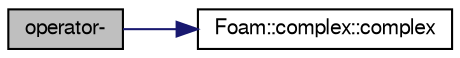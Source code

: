 digraph "operator-"
{
  bgcolor="transparent";
  edge [fontname="FreeSans",fontsize="10",labelfontname="FreeSans",labelfontsize="10"];
  node [fontname="FreeSans",fontsize="10",shape=record];
  rankdir="LR";
  Node113384 [label="operator-",height=0.2,width=0.4,color="black", fillcolor="grey75", style="filled", fontcolor="black"];
  Node113384 -> Node113385 [color="midnightblue",fontsize="10",style="solid",fontname="FreeSans"];
  Node113385 [label="Foam::complex::complex",height=0.2,width=0.4,color="black",URL="$a27630.html#ab068c548c07e97b4cb99f58044925ddf",tooltip="Construct null. "];
}
